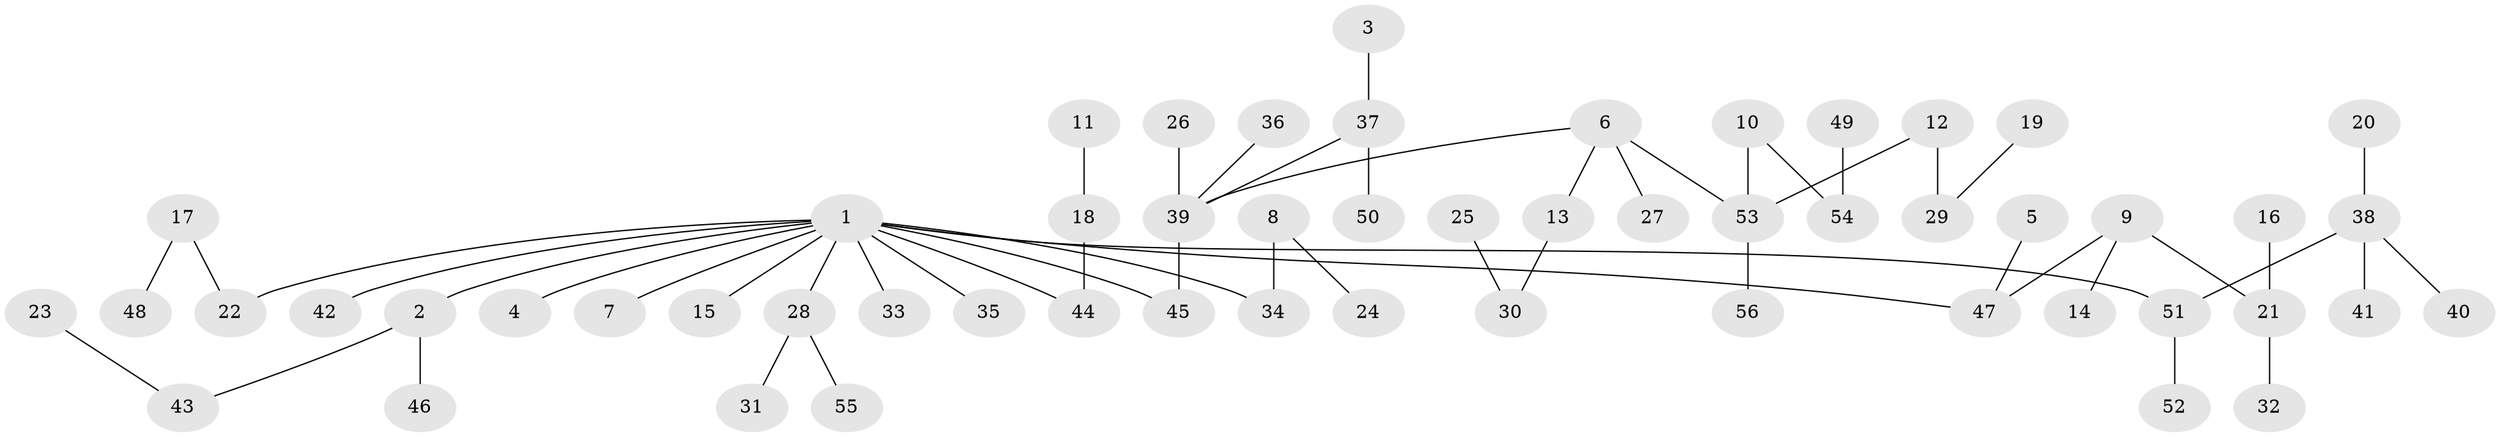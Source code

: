 // original degree distribution, {7: 0.02702702702702703, 5: 0.018018018018018018, 4: 0.05405405405405406, 2: 0.26126126126126126, 3: 0.16216216216216217, 1: 0.4774774774774775}
// Generated by graph-tools (version 1.1) at 2025/26/03/09/25 03:26:22]
// undirected, 56 vertices, 55 edges
graph export_dot {
graph [start="1"]
  node [color=gray90,style=filled];
  1;
  2;
  3;
  4;
  5;
  6;
  7;
  8;
  9;
  10;
  11;
  12;
  13;
  14;
  15;
  16;
  17;
  18;
  19;
  20;
  21;
  22;
  23;
  24;
  25;
  26;
  27;
  28;
  29;
  30;
  31;
  32;
  33;
  34;
  35;
  36;
  37;
  38;
  39;
  40;
  41;
  42;
  43;
  44;
  45;
  46;
  47;
  48;
  49;
  50;
  51;
  52;
  53;
  54;
  55;
  56;
  1 -- 2 [weight=1.0];
  1 -- 4 [weight=1.0];
  1 -- 7 [weight=1.0];
  1 -- 15 [weight=1.0];
  1 -- 22 [weight=1.0];
  1 -- 28 [weight=1.0];
  1 -- 33 [weight=1.0];
  1 -- 34 [weight=1.0];
  1 -- 35 [weight=1.0];
  1 -- 42 [weight=1.0];
  1 -- 44 [weight=1.0];
  1 -- 45 [weight=1.0];
  1 -- 47 [weight=1.0];
  1 -- 51 [weight=1.0];
  2 -- 43 [weight=1.0];
  2 -- 46 [weight=1.0];
  3 -- 37 [weight=1.0];
  5 -- 47 [weight=1.0];
  6 -- 13 [weight=1.0];
  6 -- 27 [weight=1.0];
  6 -- 39 [weight=1.0];
  6 -- 53 [weight=1.0];
  8 -- 24 [weight=1.0];
  8 -- 34 [weight=1.0];
  9 -- 14 [weight=1.0];
  9 -- 21 [weight=1.0];
  9 -- 47 [weight=1.0];
  10 -- 53 [weight=1.0];
  10 -- 54 [weight=1.0];
  11 -- 18 [weight=1.0];
  12 -- 29 [weight=1.0];
  12 -- 53 [weight=1.0];
  13 -- 30 [weight=1.0];
  16 -- 21 [weight=1.0];
  17 -- 22 [weight=1.0];
  17 -- 48 [weight=1.0];
  18 -- 44 [weight=1.0];
  19 -- 29 [weight=1.0];
  20 -- 38 [weight=1.0];
  21 -- 32 [weight=1.0];
  23 -- 43 [weight=1.0];
  25 -- 30 [weight=1.0];
  26 -- 39 [weight=1.0];
  28 -- 31 [weight=1.0];
  28 -- 55 [weight=1.0];
  36 -- 39 [weight=1.0];
  37 -- 39 [weight=1.0];
  37 -- 50 [weight=1.0];
  38 -- 40 [weight=1.0];
  38 -- 41 [weight=1.0];
  38 -- 51 [weight=1.0];
  39 -- 45 [weight=1.0];
  49 -- 54 [weight=1.0];
  51 -- 52 [weight=1.0];
  53 -- 56 [weight=1.0];
}
